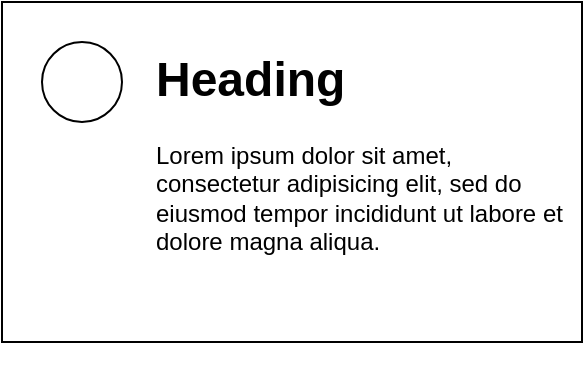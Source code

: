 <mxfile>
    <diagram id="5Onxb4KWmboDnCE-M7vC" name="Page-1">
        <mxGraphModel dx="946" dy="680" grid="1" gridSize="10" guides="1" tooltips="1" connect="1" arrows="1" fold="1" page="1" pageScale="1" pageWidth="827" pageHeight="1169" math="0" shadow="0">
            <root>
                <mxCell id="0"/>
                <mxCell id="1" parent="0"/>
                <mxCell id="4" value="" style="group" vertex="1" connectable="0" parent="1">
                    <mxGeometry x="124" y="170" width="290" height="190" as="geometry"/>
                </mxCell>
                <mxCell id="2" value="" style="rounded=0;whiteSpace=wrap;html=1;" vertex="1" parent="4">
                    <mxGeometry width="290" height="170" as="geometry"/>
                </mxCell>
                <mxCell id="3" value="" style="ellipse;whiteSpace=wrap;html=1;aspect=fixed;" vertex="1" parent="4">
                    <mxGeometry x="20" y="20" width="40" height="40" as="geometry"/>
                </mxCell>
                <mxCell id="9" value="&lt;h1&gt;Heading&lt;/h1&gt;&lt;p&gt;Lorem ipsum dolor sit amet, consectetur adipisicing elit, sed do eiusmod tempor incididunt ut labore et dolore magna aliqua.&lt;/p&gt;" style="text;html=1;strokeColor=none;fillColor=none;spacing=5;spacingTop=-20;whiteSpace=wrap;overflow=hidden;rounded=0;" vertex="1" parent="4">
                    <mxGeometry x="72" y="19" width="218" height="120" as="geometry"/>
                </mxCell>
            </root>
        </mxGraphModel>
    </diagram>
</mxfile>